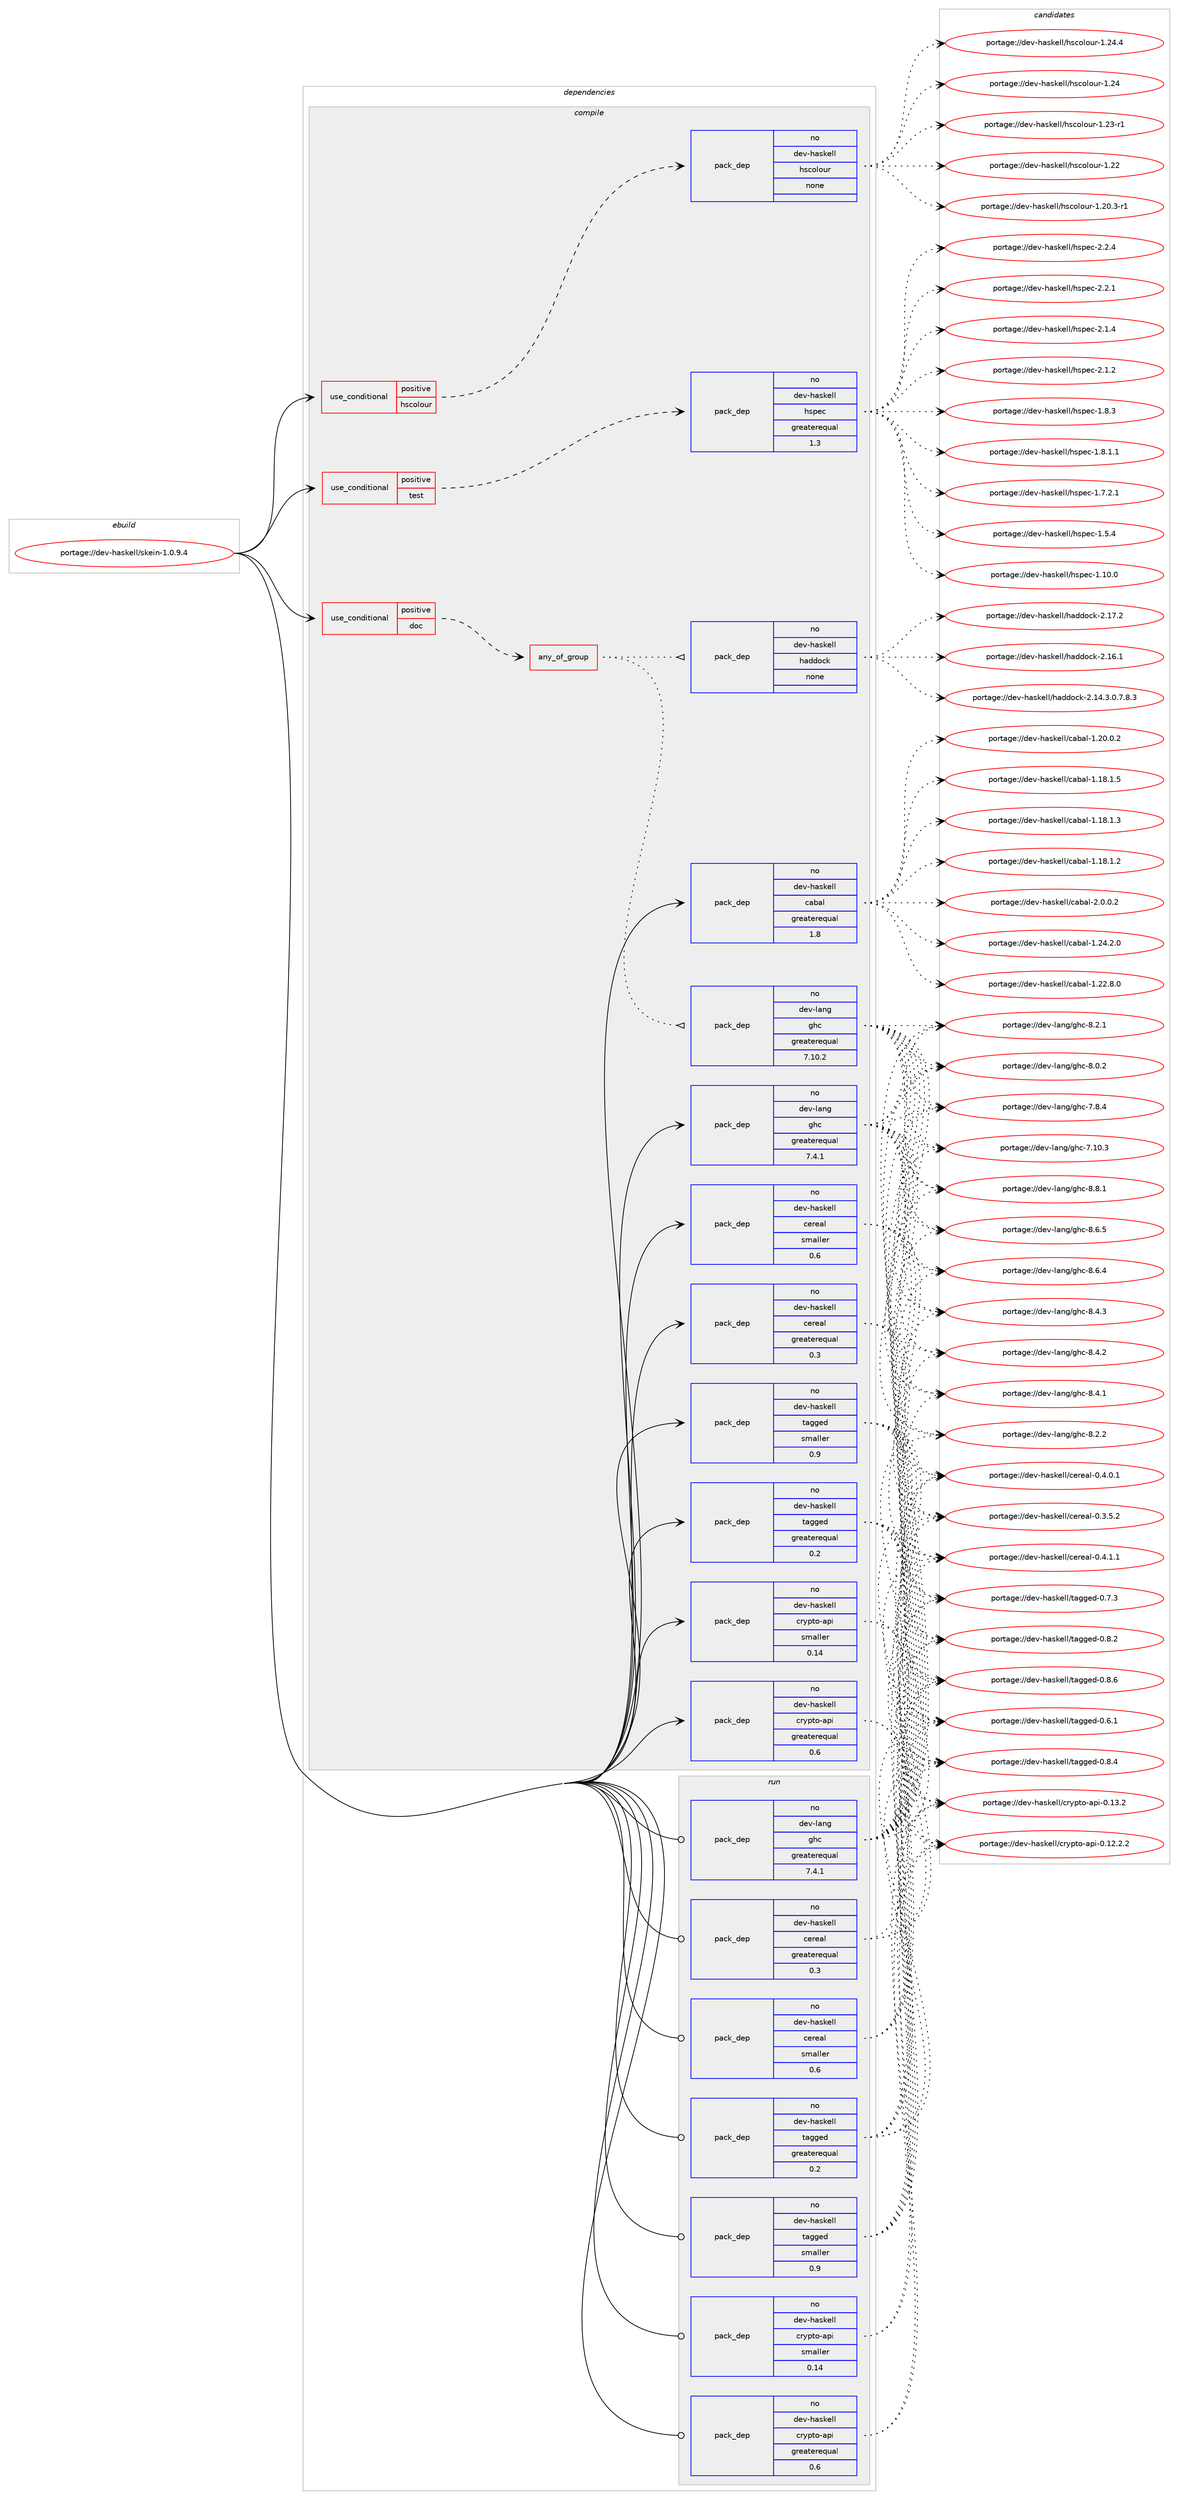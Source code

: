 digraph prolog {

# *************
# Graph options
# *************

newrank=true;
concentrate=true;
compound=true;
graph [rankdir=LR,fontname=Helvetica,fontsize=10,ranksep=1.5];#, ranksep=2.5, nodesep=0.2];
edge  [arrowhead=vee];
node  [fontname=Helvetica,fontsize=10];

# **********
# The ebuild
# **********

subgraph cluster_leftcol {
color=gray;
rank=same;
label=<<i>ebuild</i>>;
id [label="portage://dev-haskell/skein-1.0.9.4", color=red, width=4, href="../dev-haskell/skein-1.0.9.4.svg"];
}

# ****************
# The dependencies
# ****************

subgraph cluster_midcol {
color=gray;
label=<<i>dependencies</i>>;
subgraph cluster_compile {
fillcolor="#eeeeee";
style=filled;
label=<<i>compile</i>>;
subgraph cond131742 {
dependency544978 [label=<<TABLE BORDER="0" CELLBORDER="1" CELLSPACING="0" CELLPADDING="4"><TR><TD ROWSPAN="3" CELLPADDING="10">use_conditional</TD></TR><TR><TD>positive</TD></TR><TR><TD>doc</TD></TR></TABLE>>, shape=none, color=red];
subgraph any5752 {
dependency544979 [label=<<TABLE BORDER="0" CELLBORDER="1" CELLSPACING="0" CELLPADDING="4"><TR><TD CELLPADDING="10">any_of_group</TD></TR></TABLE>>, shape=none, color=red];subgraph pack407247 {
dependency544980 [label=<<TABLE BORDER="0" CELLBORDER="1" CELLSPACING="0" CELLPADDING="4" WIDTH="220"><TR><TD ROWSPAN="6" CELLPADDING="30">pack_dep</TD></TR><TR><TD WIDTH="110">no</TD></TR><TR><TD>dev-haskell</TD></TR><TR><TD>haddock</TD></TR><TR><TD>none</TD></TR><TR><TD></TD></TR></TABLE>>, shape=none, color=blue];
}
dependency544979:e -> dependency544980:w [weight=20,style="dotted",arrowhead="oinv"];
subgraph pack407248 {
dependency544981 [label=<<TABLE BORDER="0" CELLBORDER="1" CELLSPACING="0" CELLPADDING="4" WIDTH="220"><TR><TD ROWSPAN="6" CELLPADDING="30">pack_dep</TD></TR><TR><TD WIDTH="110">no</TD></TR><TR><TD>dev-lang</TD></TR><TR><TD>ghc</TD></TR><TR><TD>greaterequal</TD></TR><TR><TD>7.10.2</TD></TR></TABLE>>, shape=none, color=blue];
}
dependency544979:e -> dependency544981:w [weight=20,style="dotted",arrowhead="oinv"];
}
dependency544978:e -> dependency544979:w [weight=20,style="dashed",arrowhead="vee"];
}
id:e -> dependency544978:w [weight=20,style="solid",arrowhead="vee"];
subgraph cond131743 {
dependency544982 [label=<<TABLE BORDER="0" CELLBORDER="1" CELLSPACING="0" CELLPADDING="4"><TR><TD ROWSPAN="3" CELLPADDING="10">use_conditional</TD></TR><TR><TD>positive</TD></TR><TR><TD>hscolour</TD></TR></TABLE>>, shape=none, color=red];
subgraph pack407249 {
dependency544983 [label=<<TABLE BORDER="0" CELLBORDER="1" CELLSPACING="0" CELLPADDING="4" WIDTH="220"><TR><TD ROWSPAN="6" CELLPADDING="30">pack_dep</TD></TR><TR><TD WIDTH="110">no</TD></TR><TR><TD>dev-haskell</TD></TR><TR><TD>hscolour</TD></TR><TR><TD>none</TD></TR><TR><TD></TD></TR></TABLE>>, shape=none, color=blue];
}
dependency544982:e -> dependency544983:w [weight=20,style="dashed",arrowhead="vee"];
}
id:e -> dependency544982:w [weight=20,style="solid",arrowhead="vee"];
subgraph cond131744 {
dependency544984 [label=<<TABLE BORDER="0" CELLBORDER="1" CELLSPACING="0" CELLPADDING="4"><TR><TD ROWSPAN="3" CELLPADDING="10">use_conditional</TD></TR><TR><TD>positive</TD></TR><TR><TD>test</TD></TR></TABLE>>, shape=none, color=red];
subgraph pack407250 {
dependency544985 [label=<<TABLE BORDER="0" CELLBORDER="1" CELLSPACING="0" CELLPADDING="4" WIDTH="220"><TR><TD ROWSPAN="6" CELLPADDING="30">pack_dep</TD></TR><TR><TD WIDTH="110">no</TD></TR><TR><TD>dev-haskell</TD></TR><TR><TD>hspec</TD></TR><TR><TD>greaterequal</TD></TR><TR><TD>1.3</TD></TR></TABLE>>, shape=none, color=blue];
}
dependency544984:e -> dependency544985:w [weight=20,style="dashed",arrowhead="vee"];
}
id:e -> dependency544984:w [weight=20,style="solid",arrowhead="vee"];
subgraph pack407251 {
dependency544986 [label=<<TABLE BORDER="0" CELLBORDER="1" CELLSPACING="0" CELLPADDING="4" WIDTH="220"><TR><TD ROWSPAN="6" CELLPADDING="30">pack_dep</TD></TR><TR><TD WIDTH="110">no</TD></TR><TR><TD>dev-haskell</TD></TR><TR><TD>cabal</TD></TR><TR><TD>greaterequal</TD></TR><TR><TD>1.8</TD></TR></TABLE>>, shape=none, color=blue];
}
id:e -> dependency544986:w [weight=20,style="solid",arrowhead="vee"];
subgraph pack407252 {
dependency544987 [label=<<TABLE BORDER="0" CELLBORDER="1" CELLSPACING="0" CELLPADDING="4" WIDTH="220"><TR><TD ROWSPAN="6" CELLPADDING="30">pack_dep</TD></TR><TR><TD WIDTH="110">no</TD></TR><TR><TD>dev-haskell</TD></TR><TR><TD>cereal</TD></TR><TR><TD>greaterequal</TD></TR><TR><TD>0.3</TD></TR></TABLE>>, shape=none, color=blue];
}
id:e -> dependency544987:w [weight=20,style="solid",arrowhead="vee"];
subgraph pack407253 {
dependency544988 [label=<<TABLE BORDER="0" CELLBORDER="1" CELLSPACING="0" CELLPADDING="4" WIDTH="220"><TR><TD ROWSPAN="6" CELLPADDING="30">pack_dep</TD></TR><TR><TD WIDTH="110">no</TD></TR><TR><TD>dev-haskell</TD></TR><TR><TD>cereal</TD></TR><TR><TD>smaller</TD></TR><TR><TD>0.6</TD></TR></TABLE>>, shape=none, color=blue];
}
id:e -> dependency544988:w [weight=20,style="solid",arrowhead="vee"];
subgraph pack407254 {
dependency544989 [label=<<TABLE BORDER="0" CELLBORDER="1" CELLSPACING="0" CELLPADDING="4" WIDTH="220"><TR><TD ROWSPAN="6" CELLPADDING="30">pack_dep</TD></TR><TR><TD WIDTH="110">no</TD></TR><TR><TD>dev-haskell</TD></TR><TR><TD>crypto-api</TD></TR><TR><TD>greaterequal</TD></TR><TR><TD>0.6</TD></TR></TABLE>>, shape=none, color=blue];
}
id:e -> dependency544989:w [weight=20,style="solid",arrowhead="vee"];
subgraph pack407255 {
dependency544990 [label=<<TABLE BORDER="0" CELLBORDER="1" CELLSPACING="0" CELLPADDING="4" WIDTH="220"><TR><TD ROWSPAN="6" CELLPADDING="30">pack_dep</TD></TR><TR><TD WIDTH="110">no</TD></TR><TR><TD>dev-haskell</TD></TR><TR><TD>crypto-api</TD></TR><TR><TD>smaller</TD></TR><TR><TD>0.14</TD></TR></TABLE>>, shape=none, color=blue];
}
id:e -> dependency544990:w [weight=20,style="solid",arrowhead="vee"];
subgraph pack407256 {
dependency544991 [label=<<TABLE BORDER="0" CELLBORDER="1" CELLSPACING="0" CELLPADDING="4" WIDTH="220"><TR><TD ROWSPAN="6" CELLPADDING="30">pack_dep</TD></TR><TR><TD WIDTH="110">no</TD></TR><TR><TD>dev-haskell</TD></TR><TR><TD>tagged</TD></TR><TR><TD>greaterequal</TD></TR><TR><TD>0.2</TD></TR></TABLE>>, shape=none, color=blue];
}
id:e -> dependency544991:w [weight=20,style="solid",arrowhead="vee"];
subgraph pack407257 {
dependency544992 [label=<<TABLE BORDER="0" CELLBORDER="1" CELLSPACING="0" CELLPADDING="4" WIDTH="220"><TR><TD ROWSPAN="6" CELLPADDING="30">pack_dep</TD></TR><TR><TD WIDTH="110">no</TD></TR><TR><TD>dev-haskell</TD></TR><TR><TD>tagged</TD></TR><TR><TD>smaller</TD></TR><TR><TD>0.9</TD></TR></TABLE>>, shape=none, color=blue];
}
id:e -> dependency544992:w [weight=20,style="solid",arrowhead="vee"];
subgraph pack407258 {
dependency544993 [label=<<TABLE BORDER="0" CELLBORDER="1" CELLSPACING="0" CELLPADDING="4" WIDTH="220"><TR><TD ROWSPAN="6" CELLPADDING="30">pack_dep</TD></TR><TR><TD WIDTH="110">no</TD></TR><TR><TD>dev-lang</TD></TR><TR><TD>ghc</TD></TR><TR><TD>greaterequal</TD></TR><TR><TD>7.4.1</TD></TR></TABLE>>, shape=none, color=blue];
}
id:e -> dependency544993:w [weight=20,style="solid",arrowhead="vee"];
}
subgraph cluster_compileandrun {
fillcolor="#eeeeee";
style=filled;
label=<<i>compile and run</i>>;
}
subgraph cluster_run {
fillcolor="#eeeeee";
style=filled;
label=<<i>run</i>>;
subgraph pack407259 {
dependency544994 [label=<<TABLE BORDER="0" CELLBORDER="1" CELLSPACING="0" CELLPADDING="4" WIDTH="220"><TR><TD ROWSPAN="6" CELLPADDING="30">pack_dep</TD></TR><TR><TD WIDTH="110">no</TD></TR><TR><TD>dev-haskell</TD></TR><TR><TD>cereal</TD></TR><TR><TD>greaterequal</TD></TR><TR><TD>0.3</TD></TR></TABLE>>, shape=none, color=blue];
}
id:e -> dependency544994:w [weight=20,style="solid",arrowhead="odot"];
subgraph pack407260 {
dependency544995 [label=<<TABLE BORDER="0" CELLBORDER="1" CELLSPACING="0" CELLPADDING="4" WIDTH="220"><TR><TD ROWSPAN="6" CELLPADDING="30">pack_dep</TD></TR><TR><TD WIDTH="110">no</TD></TR><TR><TD>dev-haskell</TD></TR><TR><TD>cereal</TD></TR><TR><TD>smaller</TD></TR><TR><TD>0.6</TD></TR></TABLE>>, shape=none, color=blue];
}
id:e -> dependency544995:w [weight=20,style="solid",arrowhead="odot"];
subgraph pack407261 {
dependency544996 [label=<<TABLE BORDER="0" CELLBORDER="1" CELLSPACING="0" CELLPADDING="4" WIDTH="220"><TR><TD ROWSPAN="6" CELLPADDING="30">pack_dep</TD></TR><TR><TD WIDTH="110">no</TD></TR><TR><TD>dev-haskell</TD></TR><TR><TD>crypto-api</TD></TR><TR><TD>greaterequal</TD></TR><TR><TD>0.6</TD></TR></TABLE>>, shape=none, color=blue];
}
id:e -> dependency544996:w [weight=20,style="solid",arrowhead="odot"];
subgraph pack407262 {
dependency544997 [label=<<TABLE BORDER="0" CELLBORDER="1" CELLSPACING="0" CELLPADDING="4" WIDTH="220"><TR><TD ROWSPAN="6" CELLPADDING="30">pack_dep</TD></TR><TR><TD WIDTH="110">no</TD></TR><TR><TD>dev-haskell</TD></TR><TR><TD>crypto-api</TD></TR><TR><TD>smaller</TD></TR><TR><TD>0.14</TD></TR></TABLE>>, shape=none, color=blue];
}
id:e -> dependency544997:w [weight=20,style="solid",arrowhead="odot"];
subgraph pack407263 {
dependency544998 [label=<<TABLE BORDER="0" CELLBORDER="1" CELLSPACING="0" CELLPADDING="4" WIDTH="220"><TR><TD ROWSPAN="6" CELLPADDING="30">pack_dep</TD></TR><TR><TD WIDTH="110">no</TD></TR><TR><TD>dev-haskell</TD></TR><TR><TD>tagged</TD></TR><TR><TD>greaterequal</TD></TR><TR><TD>0.2</TD></TR></TABLE>>, shape=none, color=blue];
}
id:e -> dependency544998:w [weight=20,style="solid",arrowhead="odot"];
subgraph pack407264 {
dependency544999 [label=<<TABLE BORDER="0" CELLBORDER="1" CELLSPACING="0" CELLPADDING="4" WIDTH="220"><TR><TD ROWSPAN="6" CELLPADDING="30">pack_dep</TD></TR><TR><TD WIDTH="110">no</TD></TR><TR><TD>dev-haskell</TD></TR><TR><TD>tagged</TD></TR><TR><TD>smaller</TD></TR><TR><TD>0.9</TD></TR></TABLE>>, shape=none, color=blue];
}
id:e -> dependency544999:w [weight=20,style="solid",arrowhead="odot"];
subgraph pack407265 {
dependency545000 [label=<<TABLE BORDER="0" CELLBORDER="1" CELLSPACING="0" CELLPADDING="4" WIDTH="220"><TR><TD ROWSPAN="6" CELLPADDING="30">pack_dep</TD></TR><TR><TD WIDTH="110">no</TD></TR><TR><TD>dev-lang</TD></TR><TR><TD>ghc</TD></TR><TR><TD>greaterequal</TD></TR><TR><TD>7.4.1</TD></TR></TABLE>>, shape=none, color=blue];
}
id:e -> dependency545000:w [weight=20,style="solid",arrowhead="odot"];
}
}

# **************
# The candidates
# **************

subgraph cluster_choices {
rank=same;
color=gray;
label=<<i>candidates</i>>;

subgraph choice407247 {
color=black;
nodesep=1;
choice100101118451049711510710110810847104971001001119910745504649554650 [label="portage://dev-haskell/haddock-2.17.2", color=red, width=4,href="../dev-haskell/haddock-2.17.2.svg"];
choice100101118451049711510710110810847104971001001119910745504649544649 [label="portage://dev-haskell/haddock-2.16.1", color=red, width=4,href="../dev-haskell/haddock-2.16.1.svg"];
choice1001011184510497115107101108108471049710010011199107455046495246514648465546564651 [label="portage://dev-haskell/haddock-2.14.3.0.7.8.3", color=red, width=4,href="../dev-haskell/haddock-2.14.3.0.7.8.3.svg"];
dependency544980:e -> choice100101118451049711510710110810847104971001001119910745504649554650:w [style=dotted,weight="100"];
dependency544980:e -> choice100101118451049711510710110810847104971001001119910745504649544649:w [style=dotted,weight="100"];
dependency544980:e -> choice1001011184510497115107101108108471049710010011199107455046495246514648465546564651:w [style=dotted,weight="100"];
}
subgraph choice407248 {
color=black;
nodesep=1;
choice10010111845108971101034710310499455646564649 [label="portage://dev-lang/ghc-8.8.1", color=red, width=4,href="../dev-lang/ghc-8.8.1.svg"];
choice10010111845108971101034710310499455646544653 [label="portage://dev-lang/ghc-8.6.5", color=red, width=4,href="../dev-lang/ghc-8.6.5.svg"];
choice10010111845108971101034710310499455646544652 [label="portage://dev-lang/ghc-8.6.4", color=red, width=4,href="../dev-lang/ghc-8.6.4.svg"];
choice10010111845108971101034710310499455646524651 [label="portage://dev-lang/ghc-8.4.3", color=red, width=4,href="../dev-lang/ghc-8.4.3.svg"];
choice10010111845108971101034710310499455646524650 [label="portage://dev-lang/ghc-8.4.2", color=red, width=4,href="../dev-lang/ghc-8.4.2.svg"];
choice10010111845108971101034710310499455646524649 [label="portage://dev-lang/ghc-8.4.1", color=red, width=4,href="../dev-lang/ghc-8.4.1.svg"];
choice10010111845108971101034710310499455646504650 [label="portage://dev-lang/ghc-8.2.2", color=red, width=4,href="../dev-lang/ghc-8.2.2.svg"];
choice10010111845108971101034710310499455646504649 [label="portage://dev-lang/ghc-8.2.1", color=red, width=4,href="../dev-lang/ghc-8.2.1.svg"];
choice10010111845108971101034710310499455646484650 [label="portage://dev-lang/ghc-8.0.2", color=red, width=4,href="../dev-lang/ghc-8.0.2.svg"];
choice10010111845108971101034710310499455546564652 [label="portage://dev-lang/ghc-7.8.4", color=red, width=4,href="../dev-lang/ghc-7.8.4.svg"];
choice1001011184510897110103471031049945554649484651 [label="portage://dev-lang/ghc-7.10.3", color=red, width=4,href="../dev-lang/ghc-7.10.3.svg"];
dependency544981:e -> choice10010111845108971101034710310499455646564649:w [style=dotted,weight="100"];
dependency544981:e -> choice10010111845108971101034710310499455646544653:w [style=dotted,weight="100"];
dependency544981:e -> choice10010111845108971101034710310499455646544652:w [style=dotted,weight="100"];
dependency544981:e -> choice10010111845108971101034710310499455646524651:w [style=dotted,weight="100"];
dependency544981:e -> choice10010111845108971101034710310499455646524650:w [style=dotted,weight="100"];
dependency544981:e -> choice10010111845108971101034710310499455646524649:w [style=dotted,weight="100"];
dependency544981:e -> choice10010111845108971101034710310499455646504650:w [style=dotted,weight="100"];
dependency544981:e -> choice10010111845108971101034710310499455646504649:w [style=dotted,weight="100"];
dependency544981:e -> choice10010111845108971101034710310499455646484650:w [style=dotted,weight="100"];
dependency544981:e -> choice10010111845108971101034710310499455546564652:w [style=dotted,weight="100"];
dependency544981:e -> choice1001011184510897110103471031049945554649484651:w [style=dotted,weight="100"];
}
subgraph choice407249 {
color=black;
nodesep=1;
choice1001011184510497115107101108108471041159911110811111711445494650524652 [label="portage://dev-haskell/hscolour-1.24.4", color=red, width=4,href="../dev-haskell/hscolour-1.24.4.svg"];
choice100101118451049711510710110810847104115991111081111171144549465052 [label="portage://dev-haskell/hscolour-1.24", color=red, width=4,href="../dev-haskell/hscolour-1.24.svg"];
choice1001011184510497115107101108108471041159911110811111711445494650514511449 [label="portage://dev-haskell/hscolour-1.23-r1", color=red, width=4,href="../dev-haskell/hscolour-1.23-r1.svg"];
choice100101118451049711510710110810847104115991111081111171144549465050 [label="portage://dev-haskell/hscolour-1.22", color=red, width=4,href="../dev-haskell/hscolour-1.22.svg"];
choice10010111845104971151071011081084710411599111108111117114454946504846514511449 [label="portage://dev-haskell/hscolour-1.20.3-r1", color=red, width=4,href="../dev-haskell/hscolour-1.20.3-r1.svg"];
dependency544983:e -> choice1001011184510497115107101108108471041159911110811111711445494650524652:w [style=dotted,weight="100"];
dependency544983:e -> choice100101118451049711510710110810847104115991111081111171144549465052:w [style=dotted,weight="100"];
dependency544983:e -> choice1001011184510497115107101108108471041159911110811111711445494650514511449:w [style=dotted,weight="100"];
dependency544983:e -> choice100101118451049711510710110810847104115991111081111171144549465050:w [style=dotted,weight="100"];
dependency544983:e -> choice10010111845104971151071011081084710411599111108111117114454946504846514511449:w [style=dotted,weight="100"];
}
subgraph choice407250 {
color=black;
nodesep=1;
choice10010111845104971151071011081084710411511210199455046504652 [label="portage://dev-haskell/hspec-2.2.4", color=red, width=4,href="../dev-haskell/hspec-2.2.4.svg"];
choice10010111845104971151071011081084710411511210199455046504649 [label="portage://dev-haskell/hspec-2.2.1", color=red, width=4,href="../dev-haskell/hspec-2.2.1.svg"];
choice10010111845104971151071011081084710411511210199455046494652 [label="portage://dev-haskell/hspec-2.1.4", color=red, width=4,href="../dev-haskell/hspec-2.1.4.svg"];
choice10010111845104971151071011081084710411511210199455046494650 [label="portage://dev-haskell/hspec-2.1.2", color=red, width=4,href="../dev-haskell/hspec-2.1.2.svg"];
choice10010111845104971151071011081084710411511210199454946564651 [label="portage://dev-haskell/hspec-1.8.3", color=red, width=4,href="../dev-haskell/hspec-1.8.3.svg"];
choice100101118451049711510710110810847104115112101994549465646494649 [label="portage://dev-haskell/hspec-1.8.1.1", color=red, width=4,href="../dev-haskell/hspec-1.8.1.1.svg"];
choice100101118451049711510710110810847104115112101994549465546504649 [label="portage://dev-haskell/hspec-1.7.2.1", color=red, width=4,href="../dev-haskell/hspec-1.7.2.1.svg"];
choice10010111845104971151071011081084710411511210199454946534652 [label="portage://dev-haskell/hspec-1.5.4", color=red, width=4,href="../dev-haskell/hspec-1.5.4.svg"];
choice1001011184510497115107101108108471041151121019945494649484648 [label="portage://dev-haskell/hspec-1.10.0", color=red, width=4,href="../dev-haskell/hspec-1.10.0.svg"];
dependency544985:e -> choice10010111845104971151071011081084710411511210199455046504652:w [style=dotted,weight="100"];
dependency544985:e -> choice10010111845104971151071011081084710411511210199455046504649:w [style=dotted,weight="100"];
dependency544985:e -> choice10010111845104971151071011081084710411511210199455046494652:w [style=dotted,weight="100"];
dependency544985:e -> choice10010111845104971151071011081084710411511210199455046494650:w [style=dotted,weight="100"];
dependency544985:e -> choice10010111845104971151071011081084710411511210199454946564651:w [style=dotted,weight="100"];
dependency544985:e -> choice100101118451049711510710110810847104115112101994549465646494649:w [style=dotted,weight="100"];
dependency544985:e -> choice100101118451049711510710110810847104115112101994549465546504649:w [style=dotted,weight="100"];
dependency544985:e -> choice10010111845104971151071011081084710411511210199454946534652:w [style=dotted,weight="100"];
dependency544985:e -> choice1001011184510497115107101108108471041151121019945494649484648:w [style=dotted,weight="100"];
}
subgraph choice407251 {
color=black;
nodesep=1;
choice100101118451049711510710110810847999798971084550464846484650 [label="portage://dev-haskell/cabal-2.0.0.2", color=red, width=4,href="../dev-haskell/cabal-2.0.0.2.svg"];
choice10010111845104971151071011081084799979897108454946505246504648 [label="portage://dev-haskell/cabal-1.24.2.0", color=red, width=4,href="../dev-haskell/cabal-1.24.2.0.svg"];
choice10010111845104971151071011081084799979897108454946505046564648 [label="portage://dev-haskell/cabal-1.22.8.0", color=red, width=4,href="../dev-haskell/cabal-1.22.8.0.svg"];
choice10010111845104971151071011081084799979897108454946504846484650 [label="portage://dev-haskell/cabal-1.20.0.2", color=red, width=4,href="../dev-haskell/cabal-1.20.0.2.svg"];
choice10010111845104971151071011081084799979897108454946495646494653 [label="portage://dev-haskell/cabal-1.18.1.5", color=red, width=4,href="../dev-haskell/cabal-1.18.1.5.svg"];
choice10010111845104971151071011081084799979897108454946495646494651 [label="portage://dev-haskell/cabal-1.18.1.3", color=red, width=4,href="../dev-haskell/cabal-1.18.1.3.svg"];
choice10010111845104971151071011081084799979897108454946495646494650 [label="portage://dev-haskell/cabal-1.18.1.2", color=red, width=4,href="../dev-haskell/cabal-1.18.1.2.svg"];
dependency544986:e -> choice100101118451049711510710110810847999798971084550464846484650:w [style=dotted,weight="100"];
dependency544986:e -> choice10010111845104971151071011081084799979897108454946505246504648:w [style=dotted,weight="100"];
dependency544986:e -> choice10010111845104971151071011081084799979897108454946505046564648:w [style=dotted,weight="100"];
dependency544986:e -> choice10010111845104971151071011081084799979897108454946504846484650:w [style=dotted,weight="100"];
dependency544986:e -> choice10010111845104971151071011081084799979897108454946495646494653:w [style=dotted,weight="100"];
dependency544986:e -> choice10010111845104971151071011081084799979897108454946495646494651:w [style=dotted,weight="100"];
dependency544986:e -> choice10010111845104971151071011081084799979897108454946495646494650:w [style=dotted,weight="100"];
}
subgraph choice407252 {
color=black;
nodesep=1;
choice10010111845104971151071011081084799101114101971084548465246494649 [label="portage://dev-haskell/cereal-0.4.1.1", color=red, width=4,href="../dev-haskell/cereal-0.4.1.1.svg"];
choice10010111845104971151071011081084799101114101971084548465246484649 [label="portage://dev-haskell/cereal-0.4.0.1", color=red, width=4,href="../dev-haskell/cereal-0.4.0.1.svg"];
choice10010111845104971151071011081084799101114101971084548465146534650 [label="portage://dev-haskell/cereal-0.3.5.2", color=red, width=4,href="../dev-haskell/cereal-0.3.5.2.svg"];
dependency544987:e -> choice10010111845104971151071011081084799101114101971084548465246494649:w [style=dotted,weight="100"];
dependency544987:e -> choice10010111845104971151071011081084799101114101971084548465246484649:w [style=dotted,weight="100"];
dependency544987:e -> choice10010111845104971151071011081084799101114101971084548465146534650:w [style=dotted,weight="100"];
}
subgraph choice407253 {
color=black;
nodesep=1;
choice10010111845104971151071011081084799101114101971084548465246494649 [label="portage://dev-haskell/cereal-0.4.1.1", color=red, width=4,href="../dev-haskell/cereal-0.4.1.1.svg"];
choice10010111845104971151071011081084799101114101971084548465246484649 [label="portage://dev-haskell/cereal-0.4.0.1", color=red, width=4,href="../dev-haskell/cereal-0.4.0.1.svg"];
choice10010111845104971151071011081084799101114101971084548465146534650 [label="portage://dev-haskell/cereal-0.3.5.2", color=red, width=4,href="../dev-haskell/cereal-0.3.5.2.svg"];
dependency544988:e -> choice10010111845104971151071011081084799101114101971084548465246494649:w [style=dotted,weight="100"];
dependency544988:e -> choice10010111845104971151071011081084799101114101971084548465246484649:w [style=dotted,weight="100"];
dependency544988:e -> choice10010111845104971151071011081084799101114101971084548465146534650:w [style=dotted,weight="100"];
}
subgraph choice407254 {
color=black;
nodesep=1;
choice10010111845104971151071011081084799114121112116111459711210545484649514650 [label="portage://dev-haskell/crypto-api-0.13.2", color=red, width=4,href="../dev-haskell/crypto-api-0.13.2.svg"];
choice100101118451049711510710110810847991141211121161114597112105454846495046504650 [label="portage://dev-haskell/crypto-api-0.12.2.2", color=red, width=4,href="../dev-haskell/crypto-api-0.12.2.2.svg"];
dependency544989:e -> choice10010111845104971151071011081084799114121112116111459711210545484649514650:w [style=dotted,weight="100"];
dependency544989:e -> choice100101118451049711510710110810847991141211121161114597112105454846495046504650:w [style=dotted,weight="100"];
}
subgraph choice407255 {
color=black;
nodesep=1;
choice10010111845104971151071011081084799114121112116111459711210545484649514650 [label="portage://dev-haskell/crypto-api-0.13.2", color=red, width=4,href="../dev-haskell/crypto-api-0.13.2.svg"];
choice100101118451049711510710110810847991141211121161114597112105454846495046504650 [label="portage://dev-haskell/crypto-api-0.12.2.2", color=red, width=4,href="../dev-haskell/crypto-api-0.12.2.2.svg"];
dependency544990:e -> choice10010111845104971151071011081084799114121112116111459711210545484649514650:w [style=dotted,weight="100"];
dependency544990:e -> choice100101118451049711510710110810847991141211121161114597112105454846495046504650:w [style=dotted,weight="100"];
}
subgraph choice407256 {
color=black;
nodesep=1;
choice10010111845104971151071011081084711697103103101100454846564654 [label="portage://dev-haskell/tagged-0.8.6", color=red, width=4,href="../dev-haskell/tagged-0.8.6.svg"];
choice10010111845104971151071011081084711697103103101100454846564652 [label="portage://dev-haskell/tagged-0.8.4", color=red, width=4,href="../dev-haskell/tagged-0.8.4.svg"];
choice10010111845104971151071011081084711697103103101100454846564650 [label="portage://dev-haskell/tagged-0.8.2", color=red, width=4,href="../dev-haskell/tagged-0.8.2.svg"];
choice10010111845104971151071011081084711697103103101100454846554651 [label="portage://dev-haskell/tagged-0.7.3", color=red, width=4,href="../dev-haskell/tagged-0.7.3.svg"];
choice10010111845104971151071011081084711697103103101100454846544649 [label="portage://dev-haskell/tagged-0.6.1", color=red, width=4,href="../dev-haskell/tagged-0.6.1.svg"];
dependency544991:e -> choice10010111845104971151071011081084711697103103101100454846564654:w [style=dotted,weight="100"];
dependency544991:e -> choice10010111845104971151071011081084711697103103101100454846564652:w [style=dotted,weight="100"];
dependency544991:e -> choice10010111845104971151071011081084711697103103101100454846564650:w [style=dotted,weight="100"];
dependency544991:e -> choice10010111845104971151071011081084711697103103101100454846554651:w [style=dotted,weight="100"];
dependency544991:e -> choice10010111845104971151071011081084711697103103101100454846544649:w [style=dotted,weight="100"];
}
subgraph choice407257 {
color=black;
nodesep=1;
choice10010111845104971151071011081084711697103103101100454846564654 [label="portage://dev-haskell/tagged-0.8.6", color=red, width=4,href="../dev-haskell/tagged-0.8.6.svg"];
choice10010111845104971151071011081084711697103103101100454846564652 [label="portage://dev-haskell/tagged-0.8.4", color=red, width=4,href="../dev-haskell/tagged-0.8.4.svg"];
choice10010111845104971151071011081084711697103103101100454846564650 [label="portage://dev-haskell/tagged-0.8.2", color=red, width=4,href="../dev-haskell/tagged-0.8.2.svg"];
choice10010111845104971151071011081084711697103103101100454846554651 [label="portage://dev-haskell/tagged-0.7.3", color=red, width=4,href="../dev-haskell/tagged-0.7.3.svg"];
choice10010111845104971151071011081084711697103103101100454846544649 [label="portage://dev-haskell/tagged-0.6.1", color=red, width=4,href="../dev-haskell/tagged-0.6.1.svg"];
dependency544992:e -> choice10010111845104971151071011081084711697103103101100454846564654:w [style=dotted,weight="100"];
dependency544992:e -> choice10010111845104971151071011081084711697103103101100454846564652:w [style=dotted,weight="100"];
dependency544992:e -> choice10010111845104971151071011081084711697103103101100454846564650:w [style=dotted,weight="100"];
dependency544992:e -> choice10010111845104971151071011081084711697103103101100454846554651:w [style=dotted,weight="100"];
dependency544992:e -> choice10010111845104971151071011081084711697103103101100454846544649:w [style=dotted,weight="100"];
}
subgraph choice407258 {
color=black;
nodesep=1;
choice10010111845108971101034710310499455646564649 [label="portage://dev-lang/ghc-8.8.1", color=red, width=4,href="../dev-lang/ghc-8.8.1.svg"];
choice10010111845108971101034710310499455646544653 [label="portage://dev-lang/ghc-8.6.5", color=red, width=4,href="../dev-lang/ghc-8.6.5.svg"];
choice10010111845108971101034710310499455646544652 [label="portage://dev-lang/ghc-8.6.4", color=red, width=4,href="../dev-lang/ghc-8.6.4.svg"];
choice10010111845108971101034710310499455646524651 [label="portage://dev-lang/ghc-8.4.3", color=red, width=4,href="../dev-lang/ghc-8.4.3.svg"];
choice10010111845108971101034710310499455646524650 [label="portage://dev-lang/ghc-8.4.2", color=red, width=4,href="../dev-lang/ghc-8.4.2.svg"];
choice10010111845108971101034710310499455646524649 [label="portage://dev-lang/ghc-8.4.1", color=red, width=4,href="../dev-lang/ghc-8.4.1.svg"];
choice10010111845108971101034710310499455646504650 [label="portage://dev-lang/ghc-8.2.2", color=red, width=4,href="../dev-lang/ghc-8.2.2.svg"];
choice10010111845108971101034710310499455646504649 [label="portage://dev-lang/ghc-8.2.1", color=red, width=4,href="../dev-lang/ghc-8.2.1.svg"];
choice10010111845108971101034710310499455646484650 [label="portage://dev-lang/ghc-8.0.2", color=red, width=4,href="../dev-lang/ghc-8.0.2.svg"];
choice10010111845108971101034710310499455546564652 [label="portage://dev-lang/ghc-7.8.4", color=red, width=4,href="../dev-lang/ghc-7.8.4.svg"];
choice1001011184510897110103471031049945554649484651 [label="portage://dev-lang/ghc-7.10.3", color=red, width=4,href="../dev-lang/ghc-7.10.3.svg"];
dependency544993:e -> choice10010111845108971101034710310499455646564649:w [style=dotted,weight="100"];
dependency544993:e -> choice10010111845108971101034710310499455646544653:w [style=dotted,weight="100"];
dependency544993:e -> choice10010111845108971101034710310499455646544652:w [style=dotted,weight="100"];
dependency544993:e -> choice10010111845108971101034710310499455646524651:w [style=dotted,weight="100"];
dependency544993:e -> choice10010111845108971101034710310499455646524650:w [style=dotted,weight="100"];
dependency544993:e -> choice10010111845108971101034710310499455646524649:w [style=dotted,weight="100"];
dependency544993:e -> choice10010111845108971101034710310499455646504650:w [style=dotted,weight="100"];
dependency544993:e -> choice10010111845108971101034710310499455646504649:w [style=dotted,weight="100"];
dependency544993:e -> choice10010111845108971101034710310499455646484650:w [style=dotted,weight="100"];
dependency544993:e -> choice10010111845108971101034710310499455546564652:w [style=dotted,weight="100"];
dependency544993:e -> choice1001011184510897110103471031049945554649484651:w [style=dotted,weight="100"];
}
subgraph choice407259 {
color=black;
nodesep=1;
choice10010111845104971151071011081084799101114101971084548465246494649 [label="portage://dev-haskell/cereal-0.4.1.1", color=red, width=4,href="../dev-haskell/cereal-0.4.1.1.svg"];
choice10010111845104971151071011081084799101114101971084548465246484649 [label="portage://dev-haskell/cereal-0.4.0.1", color=red, width=4,href="../dev-haskell/cereal-0.4.0.1.svg"];
choice10010111845104971151071011081084799101114101971084548465146534650 [label="portage://dev-haskell/cereal-0.3.5.2", color=red, width=4,href="../dev-haskell/cereal-0.3.5.2.svg"];
dependency544994:e -> choice10010111845104971151071011081084799101114101971084548465246494649:w [style=dotted,weight="100"];
dependency544994:e -> choice10010111845104971151071011081084799101114101971084548465246484649:w [style=dotted,weight="100"];
dependency544994:e -> choice10010111845104971151071011081084799101114101971084548465146534650:w [style=dotted,weight="100"];
}
subgraph choice407260 {
color=black;
nodesep=1;
choice10010111845104971151071011081084799101114101971084548465246494649 [label="portage://dev-haskell/cereal-0.4.1.1", color=red, width=4,href="../dev-haskell/cereal-0.4.1.1.svg"];
choice10010111845104971151071011081084799101114101971084548465246484649 [label="portage://dev-haskell/cereal-0.4.0.1", color=red, width=4,href="../dev-haskell/cereal-0.4.0.1.svg"];
choice10010111845104971151071011081084799101114101971084548465146534650 [label="portage://dev-haskell/cereal-0.3.5.2", color=red, width=4,href="../dev-haskell/cereal-0.3.5.2.svg"];
dependency544995:e -> choice10010111845104971151071011081084799101114101971084548465246494649:w [style=dotted,weight="100"];
dependency544995:e -> choice10010111845104971151071011081084799101114101971084548465246484649:w [style=dotted,weight="100"];
dependency544995:e -> choice10010111845104971151071011081084799101114101971084548465146534650:w [style=dotted,weight="100"];
}
subgraph choice407261 {
color=black;
nodesep=1;
choice10010111845104971151071011081084799114121112116111459711210545484649514650 [label="portage://dev-haskell/crypto-api-0.13.2", color=red, width=4,href="../dev-haskell/crypto-api-0.13.2.svg"];
choice100101118451049711510710110810847991141211121161114597112105454846495046504650 [label="portage://dev-haskell/crypto-api-0.12.2.2", color=red, width=4,href="../dev-haskell/crypto-api-0.12.2.2.svg"];
dependency544996:e -> choice10010111845104971151071011081084799114121112116111459711210545484649514650:w [style=dotted,weight="100"];
dependency544996:e -> choice100101118451049711510710110810847991141211121161114597112105454846495046504650:w [style=dotted,weight="100"];
}
subgraph choice407262 {
color=black;
nodesep=1;
choice10010111845104971151071011081084799114121112116111459711210545484649514650 [label="portage://dev-haskell/crypto-api-0.13.2", color=red, width=4,href="../dev-haskell/crypto-api-0.13.2.svg"];
choice100101118451049711510710110810847991141211121161114597112105454846495046504650 [label="portage://dev-haskell/crypto-api-0.12.2.2", color=red, width=4,href="../dev-haskell/crypto-api-0.12.2.2.svg"];
dependency544997:e -> choice10010111845104971151071011081084799114121112116111459711210545484649514650:w [style=dotted,weight="100"];
dependency544997:e -> choice100101118451049711510710110810847991141211121161114597112105454846495046504650:w [style=dotted,weight="100"];
}
subgraph choice407263 {
color=black;
nodesep=1;
choice10010111845104971151071011081084711697103103101100454846564654 [label="portage://dev-haskell/tagged-0.8.6", color=red, width=4,href="../dev-haskell/tagged-0.8.6.svg"];
choice10010111845104971151071011081084711697103103101100454846564652 [label="portage://dev-haskell/tagged-0.8.4", color=red, width=4,href="../dev-haskell/tagged-0.8.4.svg"];
choice10010111845104971151071011081084711697103103101100454846564650 [label="portage://dev-haskell/tagged-0.8.2", color=red, width=4,href="../dev-haskell/tagged-0.8.2.svg"];
choice10010111845104971151071011081084711697103103101100454846554651 [label="portage://dev-haskell/tagged-0.7.3", color=red, width=4,href="../dev-haskell/tagged-0.7.3.svg"];
choice10010111845104971151071011081084711697103103101100454846544649 [label="portage://dev-haskell/tagged-0.6.1", color=red, width=4,href="../dev-haskell/tagged-0.6.1.svg"];
dependency544998:e -> choice10010111845104971151071011081084711697103103101100454846564654:w [style=dotted,weight="100"];
dependency544998:e -> choice10010111845104971151071011081084711697103103101100454846564652:w [style=dotted,weight="100"];
dependency544998:e -> choice10010111845104971151071011081084711697103103101100454846564650:w [style=dotted,weight="100"];
dependency544998:e -> choice10010111845104971151071011081084711697103103101100454846554651:w [style=dotted,weight="100"];
dependency544998:e -> choice10010111845104971151071011081084711697103103101100454846544649:w [style=dotted,weight="100"];
}
subgraph choice407264 {
color=black;
nodesep=1;
choice10010111845104971151071011081084711697103103101100454846564654 [label="portage://dev-haskell/tagged-0.8.6", color=red, width=4,href="../dev-haskell/tagged-0.8.6.svg"];
choice10010111845104971151071011081084711697103103101100454846564652 [label="portage://dev-haskell/tagged-0.8.4", color=red, width=4,href="../dev-haskell/tagged-0.8.4.svg"];
choice10010111845104971151071011081084711697103103101100454846564650 [label="portage://dev-haskell/tagged-0.8.2", color=red, width=4,href="../dev-haskell/tagged-0.8.2.svg"];
choice10010111845104971151071011081084711697103103101100454846554651 [label="portage://dev-haskell/tagged-0.7.3", color=red, width=4,href="../dev-haskell/tagged-0.7.3.svg"];
choice10010111845104971151071011081084711697103103101100454846544649 [label="portage://dev-haskell/tagged-0.6.1", color=red, width=4,href="../dev-haskell/tagged-0.6.1.svg"];
dependency544999:e -> choice10010111845104971151071011081084711697103103101100454846564654:w [style=dotted,weight="100"];
dependency544999:e -> choice10010111845104971151071011081084711697103103101100454846564652:w [style=dotted,weight="100"];
dependency544999:e -> choice10010111845104971151071011081084711697103103101100454846564650:w [style=dotted,weight="100"];
dependency544999:e -> choice10010111845104971151071011081084711697103103101100454846554651:w [style=dotted,weight="100"];
dependency544999:e -> choice10010111845104971151071011081084711697103103101100454846544649:w [style=dotted,weight="100"];
}
subgraph choice407265 {
color=black;
nodesep=1;
choice10010111845108971101034710310499455646564649 [label="portage://dev-lang/ghc-8.8.1", color=red, width=4,href="../dev-lang/ghc-8.8.1.svg"];
choice10010111845108971101034710310499455646544653 [label="portage://dev-lang/ghc-8.6.5", color=red, width=4,href="../dev-lang/ghc-8.6.5.svg"];
choice10010111845108971101034710310499455646544652 [label="portage://dev-lang/ghc-8.6.4", color=red, width=4,href="../dev-lang/ghc-8.6.4.svg"];
choice10010111845108971101034710310499455646524651 [label="portage://dev-lang/ghc-8.4.3", color=red, width=4,href="../dev-lang/ghc-8.4.3.svg"];
choice10010111845108971101034710310499455646524650 [label="portage://dev-lang/ghc-8.4.2", color=red, width=4,href="../dev-lang/ghc-8.4.2.svg"];
choice10010111845108971101034710310499455646524649 [label="portage://dev-lang/ghc-8.4.1", color=red, width=4,href="../dev-lang/ghc-8.4.1.svg"];
choice10010111845108971101034710310499455646504650 [label="portage://dev-lang/ghc-8.2.2", color=red, width=4,href="../dev-lang/ghc-8.2.2.svg"];
choice10010111845108971101034710310499455646504649 [label="portage://dev-lang/ghc-8.2.1", color=red, width=4,href="../dev-lang/ghc-8.2.1.svg"];
choice10010111845108971101034710310499455646484650 [label="portage://dev-lang/ghc-8.0.2", color=red, width=4,href="../dev-lang/ghc-8.0.2.svg"];
choice10010111845108971101034710310499455546564652 [label="portage://dev-lang/ghc-7.8.4", color=red, width=4,href="../dev-lang/ghc-7.8.4.svg"];
choice1001011184510897110103471031049945554649484651 [label="portage://dev-lang/ghc-7.10.3", color=red, width=4,href="../dev-lang/ghc-7.10.3.svg"];
dependency545000:e -> choice10010111845108971101034710310499455646564649:w [style=dotted,weight="100"];
dependency545000:e -> choice10010111845108971101034710310499455646544653:w [style=dotted,weight="100"];
dependency545000:e -> choice10010111845108971101034710310499455646544652:w [style=dotted,weight="100"];
dependency545000:e -> choice10010111845108971101034710310499455646524651:w [style=dotted,weight="100"];
dependency545000:e -> choice10010111845108971101034710310499455646524650:w [style=dotted,weight="100"];
dependency545000:e -> choice10010111845108971101034710310499455646524649:w [style=dotted,weight="100"];
dependency545000:e -> choice10010111845108971101034710310499455646504650:w [style=dotted,weight="100"];
dependency545000:e -> choice10010111845108971101034710310499455646504649:w [style=dotted,weight="100"];
dependency545000:e -> choice10010111845108971101034710310499455646484650:w [style=dotted,weight="100"];
dependency545000:e -> choice10010111845108971101034710310499455546564652:w [style=dotted,weight="100"];
dependency545000:e -> choice1001011184510897110103471031049945554649484651:w [style=dotted,weight="100"];
}
}

}
